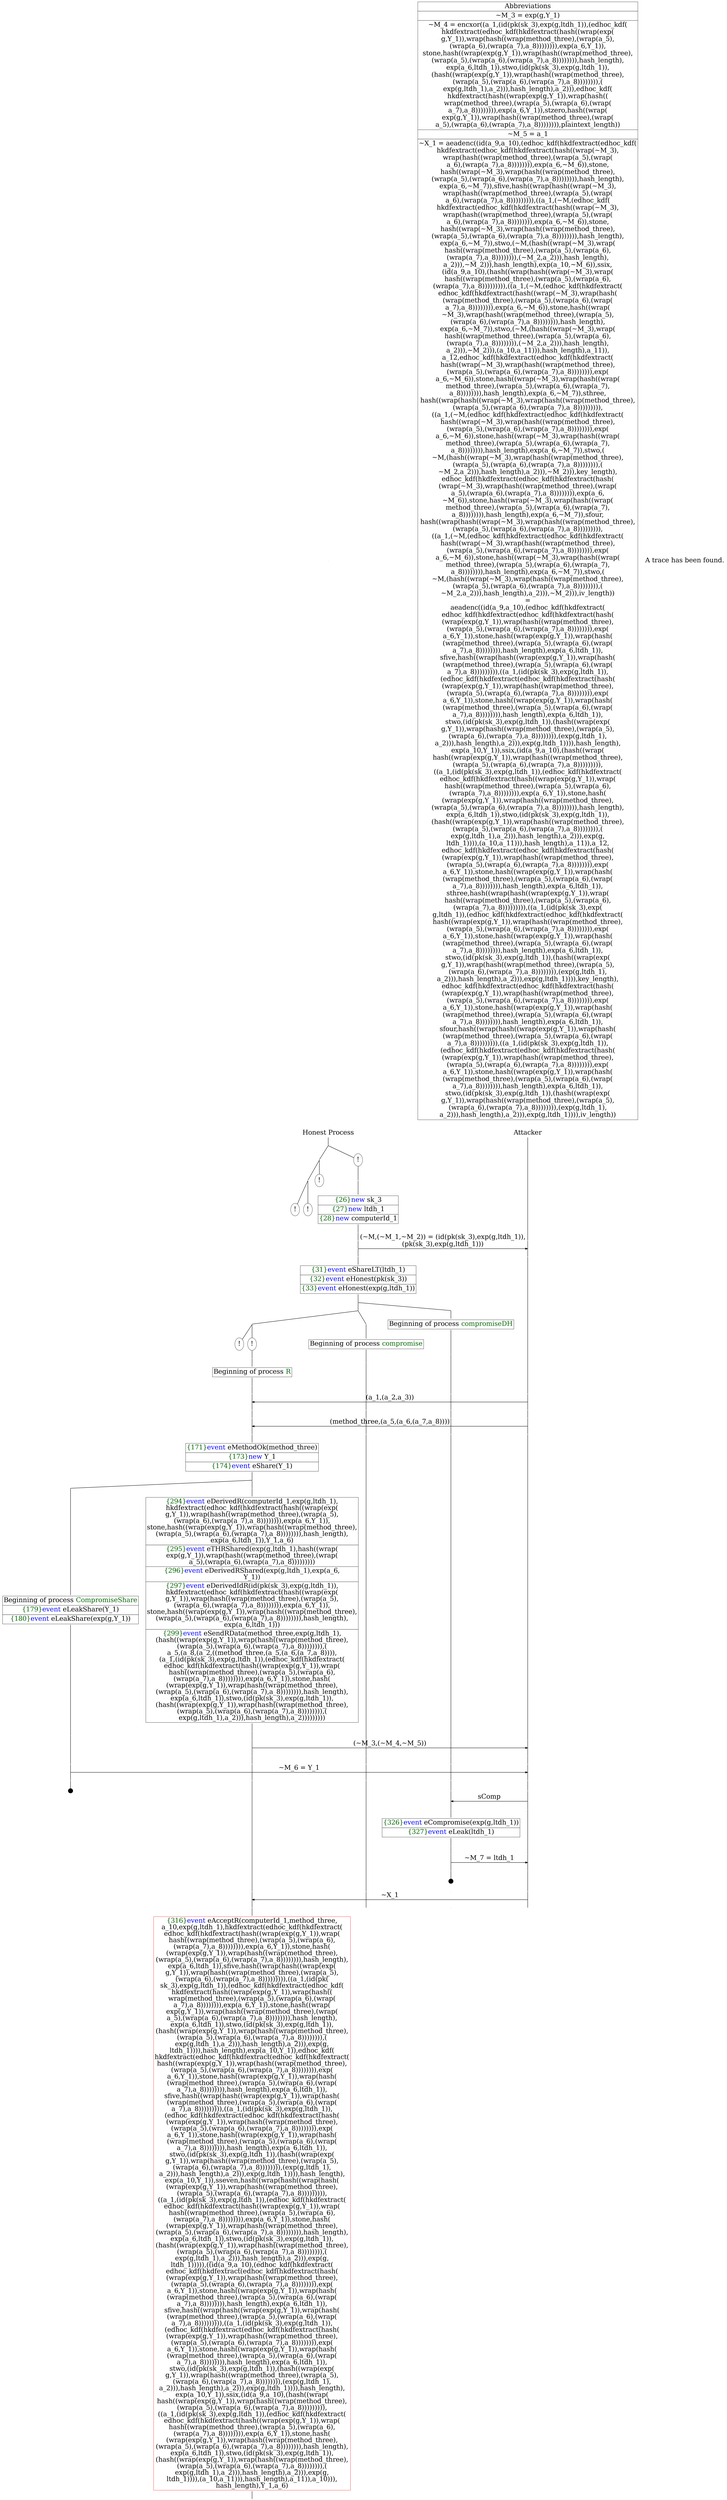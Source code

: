 digraph {
graph [ordering = out]
edge [arrowhead = none, penwidth = 1.6, fontsize = 30]
node [shape = point, width = 0, height = 0, fontsize = 30]
Trace<br/>
[label = <A trace has been found.<br/>
>, shape = plaintext]
P0__0 [label = "Honest Process", shape = plaintext]
P__0 [label = "Attacker", shape = plaintext]
Trace -> P0__0 [label = "", style = invisible, weight = 100]{rank = same; P0__0 P__0}
P0__0 -> P0__1 [label = <>, weight = 100]
/*RPar */
P0__1 -> P0_1__1 [label = <>]
P0__1 -> P0_0__1 [label = <>]
P0__1 [label = "", fixedsize = false, width = 0, height = 0, shape = none]
{rank = same; P0_0__1 P0_1__1}
P0_0__1 [label = "!", shape = ellipse]
P0_0_0__1 [label = "", fixedsize = false, width = 0, height = 0, shape = none]
P0_0__1 -> P0_0_0__1 [label = <>, weight = 100]
P0_0_0__1 -> P0_0_0__2 [label = <>, weight = 100]
P0_0_0__2 [shape = plaintext, label = <<TABLE BORDER="0" CELLBORDER="1" CELLSPACING="0" CELLPADDING="4"> <TR><TD><FONT COLOR="darkgreen">{26}</FONT><FONT COLOR="blue">new </FONT>sk_3</TD></TR><TR><TD><FONT COLOR="darkgreen">{27}</FONT><FONT COLOR="blue">new </FONT>ltdh_1</TD></TR><TR><TD><FONT COLOR="darkgreen">{28}</FONT><FONT COLOR="blue">new </FONT>computerId_1</TD></TR></TABLE>>]
P0_0_0__2 -> P0_0_0__3 [label = <>, weight = 100]
P0_0_0__3 -> P0_0_0__4 [label = <>, weight = 100]
P__0 -> P__1 [label = <>, weight = 100]
{rank = same; P__1 P0_0_0__4}
P0_0_0__4 -> P0_0_0__5 [label = <>, weight = 100]
P__1 -> P__2 [label = <>, weight = 100]
{rank = same; P__2 P0_0_0__5}
P0_0_0__5 -> P__2 [label = <(~M,(~M_1,~M_2)) = (id(pk(sk_3),exp(g,ltdh_1)),<br/>
(pk(sk_3),exp(g,ltdh_1)))>, arrowhead = normal]
P0_0_0__5 -> P0_0_0__6 [label = <>, weight = 100]
P__2 -> P__3 [label = <>, weight = 100]
{rank = same; P__3 P0_0_0__6}
P0_0_0__6 -> P0_0_0__7 [label = <>, weight = 100]
P0_0_0__7 [shape = plaintext, label = <<TABLE BORDER="0" CELLBORDER="1" CELLSPACING="0" CELLPADDING="4"> <TR><TD><FONT COLOR="darkgreen">{31}</FONT><FONT COLOR="blue">event</FONT> eShareLT(ltdh_1)</TD></TR><TR><TD><FONT COLOR="darkgreen">{32}</FONT><FONT COLOR="blue">event</FONT> eHonest(pk(sk_3))</TD></TR><TR><TD><FONT COLOR="darkgreen">{33}</FONT><FONT COLOR="blue">event</FONT> eHonest(exp(g,ltdh_1))</TD></TR></TABLE>>]
P0_0_0__7 -> P0_0_0__8 [label = <>, weight = 100]
/*RPar */
P0_0_0__8 -> P0_0_0_1__8 [label = <>]
P0_0_0__8 -> P0_0_0_0__8 [label = <>]
P0_0_0__8 [label = "", fixedsize = false, width = 0, height = 0, shape = none]
{rank = same; P0_0_0_0__8 P0_0_0_1__8}
P0_0_0_0__8 -> P0_0_0_0__9 [label = <>, weight = 100]
P0_0_0_0__9 [shape = plaintext, label = <<TABLE BORDER="0" CELLBORDER="1" CELLSPACING="0" CELLPADDING="4"> <TR><TD>Beginning of process <FONT COLOR="darkgreen">compromiseDH</FONT></TD></TR></TABLE>>]
P0_0_0_0__9 -> P0_0_0_0__10 [label = <>, weight = 100]
/*RPar */
P0_0_0_1__8 -> P0_0_0_1_1__8 [label = <>]
P0_0_0_1__8 -> P0_0_0_1_0__8 [label = <>]
P0_0_0_1__8 [label = "", fixedsize = false, width = 0, height = 0, shape = none]
{rank = same; P0_0_0_1_0__8 P0_0_0_1_1__8}
P0_0_0_1_0__8 -> P0_0_0_1_0__9 [label = <>, weight = 100]
P0_0_0_1_0__9 [shape = plaintext, label = <<TABLE BORDER="0" CELLBORDER="1" CELLSPACING="0" CELLPADDING="4"> <TR><TD>Beginning of process <FONT COLOR="darkgreen">compromise</FONT></TD></TR></TABLE>>]
P0_0_0_1_0__9 -> P0_0_0_1_0__10 [label = <>, weight = 100]
/*RPar */
P0_0_0_1_1__8 -> P0_0_0_1_1_1__8 [label = <>]
P0_0_0_1_1__8 -> P0_0_0_1_1_0__8 [label = <>]
P0_0_0_1_1__8 [label = "", fixedsize = false, width = 0, height = 0, shape = none]
{rank = same; P0_0_0_1_1_0__8 P0_0_0_1_1_1__8}
P0_0_0_1_1_0__8 [label = "!", shape = ellipse]
P0_0_0_1_1_0_0__8 [label = "", fixedsize = false, width = 0, height = 0, shape = none]
P0_0_0_1_1_0__8 -> P0_0_0_1_1_0_0__8 [label = <>, weight = 100]
P0_0_0_1_1_0_0__8 -> P0_0_0_1_1_0_0__9 [label = <>, weight = 100]
P0_0_0_1_1_0_0__9 [shape = plaintext, label = <<TABLE BORDER="0" CELLBORDER="1" CELLSPACING="0" CELLPADDING="4"> <TR><TD>Beginning of process <FONT COLOR="darkgreen">R</FONT></TD></TR></TABLE>>]
P0_0_0_1_1_0_0__9 -> P0_0_0_1_1_0_0__10 [label = <>, weight = 100]
P0_0_0_1_1_1__8 [label = "!", shape = ellipse]
/*RPar */
P0_1__1 -> P0_1_1__1 [label = <>]
P0_1__1 -> P0_1_0__1 [label = <>]
P0_1__1 [label = "", fixedsize = false, width = 0, height = 0, shape = none]
{rank = same; P0_1_0__1 P0_1_1__1}
P0_1_0__1 [label = "!", shape = ellipse]
/*RPar */
P0_1_1__1 -> P0_1_1_1__1 [label = <>]
P0_1_1__1 -> P0_1_1_0__1 [label = <>]
P0_1_1__1 [label = "", fixedsize = false, width = 0, height = 0, shape = none]
{rank = same; P0_1_1_0__1 P0_1_1_1__1}
P0_1_1_0__1 [label = "!", shape = ellipse]
P0_1_1_1__1 [label = "!", shape = ellipse]
P0_0_0_1_1_0_0__10 -> P0_0_0_1_1_0_0__11 [label = <>, weight = 100]
P0_0_0_1_0__10 -> P0_0_0_1_0__11 [label = <>, weight = 100]
P0_0_0_0__10 -> P0_0_0_0__11 [label = <>, weight = 100]
P__3 -> P__4 [label = <>, weight = 100]
{rank = same; P__4 P0_0_0_0__11 P0_0_0_1_0__11 P0_0_0_1_1_0_0__11}
P0_0_0_1_1_0_0__11 -> P0_0_0_1_1_0_0__12 [label = <>, weight = 100]
P__4 -> P__5 [label = <>, weight = 100]
{rank = same; P__5 P0_0_0_1_1_0_0__12}
P0_0_0_1_1_0_0__12 -> P__5 [label = <(a_1,(a_2,a_3))>, dir = back, arrowhead = normal]
P0_0_0_1_1_0_0__12 -> P0_0_0_1_1_0_0__13 [label = <>, weight = 100]
P0_0_0_1_0__11 -> P0_0_0_1_0__12 [label = <>, weight = 100]
P0_0_0_0__11 -> P0_0_0_0__12 [label = <>, weight = 100]
P__5 -> P__6 [label = <>, weight = 100]
{rank = same; P__6 P0_0_0_0__12 P0_0_0_1_0__12 P0_0_0_1_1_0_0__13}
P0_0_0_1_1_0_0__13 -> P0_0_0_1_1_0_0__14 [label = <>, weight = 100]
P0_0_0_1_0__12 -> P0_0_0_1_0__13 [label = <>, weight = 100]
P0_0_0_0__12 -> P0_0_0_0__13 [label = <>, weight = 100]
P__6 -> P__7 [label = <>, weight = 100]
{rank = same; P__7 P0_0_0_0__13 P0_0_0_1_0__13 P0_0_0_1_1_0_0__14}
P0_0_0_1_1_0_0__14 -> P0_0_0_1_1_0_0__15 [label = <>, weight = 100]
P__7 -> P__8 [label = <>, weight = 100]
{rank = same; P__8 P0_0_0_1_1_0_0__15}
P0_0_0_1_1_0_0__15 -> P__8 [label = <(method_three,(a_5,(a_6,(a_7,a_8))))>, dir = back, arrowhead = normal]
P0_0_0_1_1_0_0__15 -> P0_0_0_1_1_0_0__16 [label = <>, weight = 100]
P0_0_0_1_0__13 -> P0_0_0_1_0__14 [label = <>, weight = 100]
P0_0_0_0__13 -> P0_0_0_0__14 [label = <>, weight = 100]
P__8 -> P__9 [label = <>, weight = 100]
{rank = same; P__9 P0_0_0_0__14 P0_0_0_1_0__14 P0_0_0_1_1_0_0__16}
P0_0_0_1_1_0_0__16 -> P0_0_0_1_1_0_0__17 [label = <>, weight = 100]
P0_0_0_1_1_0_0__17 [shape = plaintext, label = <<TABLE BORDER="0" CELLBORDER="1" CELLSPACING="0" CELLPADDING="4"> <TR><TD><FONT COLOR="darkgreen">{171}</FONT><FONT COLOR="blue">event</FONT> eMethodOk(method_three)</TD></TR><TR><TD><FONT COLOR="darkgreen">{173}</FONT><FONT COLOR="blue">new </FONT>Y_1</TD></TR><TR><TD><FONT COLOR="darkgreen">{174}</FONT><FONT COLOR="blue">event</FONT> eShare(Y_1)</TD></TR></TABLE>>]
P0_0_0_1_1_0_0__17 -> P0_0_0_1_1_0_0__18 [label = <>, weight = 100]
/*RPar */
P0_0_0_1_1_0_0__18 -> P0_0_0_1_1_0_0_1__18 [label = <>]
P0_0_0_1_1_0_0__18 -> P0_0_0_1_1_0_0_0__18 [label = <>]
P0_0_0_1_1_0_0__18 [label = "", fixedsize = false, width = 0, height = 0, shape = none]
{rank = same; P0_0_0_1_1_0_0_0__18 P0_0_0_1_1_0_0_1__18}
P0_0_0_1_1_0_0_0__18 -> P0_0_0_1_1_0_0_0__19 [label = <>, weight = 100]
P0_0_0_1_1_0_0_0__19 [shape = plaintext, label = <<TABLE BORDER="0" CELLBORDER="1" CELLSPACING="0" CELLPADDING="4"> <TR><TD><FONT COLOR="darkgreen">{294}</FONT><FONT COLOR="blue">event</FONT> eDerivedR(computerId_1,exp(g,ltdh_1),<br/>
hkdfextract(edhoc_kdf(hkdfextract(hash((wrap(exp(<br/>
g,Y_1)),wrap(hash((wrap(method_three),(wrap(a_5),<br/>
(wrap(a_6),(wrap(a_7),a_8)))))))),exp(a_6,Y_1)),<br/>
stone,hash((wrap(exp(g,Y_1)),wrap(hash((wrap(method_three),<br/>
(wrap(a_5),(wrap(a_6),(wrap(a_7),a_8)))))))),hash_length),<br/>
exp(a_6,ltdh_1)),Y_1,a_6)</TD></TR><TR><TD><FONT COLOR="darkgreen">{295}</FONT><FONT COLOR="blue">event</FONT> eTHRShared(exp(g,ltdh_1),hash((wrap(<br/>
exp(g,Y_1)),wrap(hash((wrap(method_three),(wrap(<br/>
a_5),(wrap(a_6),(wrap(a_7),a_8)))))))))</TD></TR><TR><TD><FONT COLOR="darkgreen">{296}</FONT><FONT COLOR="blue">event</FONT> eDerivedRShared(exp(g,ltdh_1),exp(a_6,<br/>
Y_1))</TD></TR><TR><TD><FONT COLOR="darkgreen">{297}</FONT><FONT COLOR="blue">event</FONT> eDerivedIdR(id(pk(sk_3),exp(g,ltdh_1)),<br/>
hkdfextract(edhoc_kdf(hkdfextract(hash((wrap(exp(<br/>
g,Y_1)),wrap(hash((wrap(method_three),(wrap(a_5),<br/>
(wrap(a_6),(wrap(a_7),a_8)))))))),exp(a_6,Y_1)),<br/>
stone,hash((wrap(exp(g,Y_1)),wrap(hash((wrap(method_three),<br/>
(wrap(a_5),(wrap(a_6),(wrap(a_7),a_8)))))))),hash_length),<br/>
exp(a_6,ltdh_1)))</TD></TR><TR><TD><FONT COLOR="darkgreen">{299}</FONT><FONT COLOR="blue">event</FONT> eSendRData(method_three,exp(g,ltdh_1),<br/>
(hash((wrap(exp(g,Y_1)),wrap(hash((wrap(method_three),<br/>
(wrap(a_5),(wrap(a_6),(wrap(a_7),a_8)))))))),(<br/>
a_5,(a_8,(a_2,((method_three,(a_5,(a_6,(a_7,a_8)))),<br/>
(a_1,(id(pk(sk_3),exp(g,ltdh_1)),(edhoc_kdf(hkdfextract(<br/>
edhoc_kdf(hkdfextract(hash((wrap(exp(g,Y_1)),wrap(<br/>
hash((wrap(method_three),(wrap(a_5),(wrap(a_6),<br/>
(wrap(a_7),a_8)))))))),exp(a_6,Y_1)),stone,hash(<br/>
(wrap(exp(g,Y_1)),wrap(hash((wrap(method_three),<br/>
(wrap(a_5),(wrap(a_6),(wrap(a_7),a_8)))))))),hash_length),<br/>
exp(a_6,ltdh_1)),stwo,(id(pk(sk_3),exp(g,ltdh_1)),<br/>
(hash((wrap(exp(g,Y_1)),wrap(hash((wrap(method_three),<br/>
(wrap(a_5),(wrap(a_6),(wrap(a_7),a_8)))))))),(<br/>
exp(g,ltdh_1),a_2))),hash_length),a_2)))))))))<br/>
</TD></TR></TABLE>>]
P0_0_0_1_1_0_0_0__19 -> P0_0_0_1_1_0_0_0__20 [label = <>, weight = 100]
P0_0_0_1_1_0_0_0__20 -> P0_0_0_1_1_0_0_0__21 [label = <>, weight = 100]
P0_0_0_1_0__14 -> P0_0_0_1_0__15 [label = <>, weight = 100]
P0_0_0_0__14 -> P0_0_0_0__15 [label = <>, weight = 100]
P__9 -> P__10 [label = <>, weight = 100]
{rank = same; P__10 P0_0_0_0__15 P0_0_0_1_0__15 P0_0_0_1_1_0_0_0__21}
P0_0_0_1_1_0_0_0__21 -> P0_0_0_1_1_0_0_0__22 [label = <>, weight = 100]
P__10 -> P__11 [label = <>, weight = 100]
{rank = same; P__11 P0_0_0_1_1_0_0_0__22}
P0_0_0_1_1_0_0_0__22 -> P__11 [label = <(~M_3,(~M_4,~M_5))>, arrowhead = normal]
P0_0_0_1_1_0_0_0__22 -> P0_0_0_1_1_0_0_0__23 [label = <>, weight = 100]
P0_0_0_1_0__15 -> P0_0_0_1_0__16 [label = <>, weight = 100]
P0_0_0_0__15 -> P0_0_0_0__16 [label = <>, weight = 100]
P__11 -> P__12 [label = <>, weight = 100]
{rank = same; P__12 P0_0_0_0__16 P0_0_0_1_0__16 P0_0_0_1_1_0_0_0__23}
P0_0_0_1_1_0_0_1__18 -> P0_0_0_1_1_0_0_1__19 [label = <>, weight = 100]
P0_0_0_1_1_0_0_1__19 [shape = plaintext, label = <<TABLE BORDER="0" CELLBORDER="1" CELLSPACING="0" CELLPADDING="4"> <TR><TD>Beginning of process <FONT COLOR="darkgreen">CompromiseShare</FONT></TD></TR><TR><TD><FONT COLOR="darkgreen">{179}</FONT><FONT COLOR="blue">event</FONT> eLeakShare(Y_1)</TD></TR><TR><TD><FONT COLOR="darkgreen">{180}</FONT><FONT COLOR="blue">event</FONT> eLeakShare(exp(g,Y_1))</TD></TR></TABLE>>]
P0_0_0_1_1_0_0_1__19 -> P0_0_0_1_1_0_0_1__20 [label = <>, weight = 100]
P0_0_0_1_1_0_0_1__20 -> P0_0_0_1_1_0_0_1__21 [label = <>, weight = 100]
P0_0_0_1_1_0_0_0__23 -> P0_0_0_1_1_0_0_0__24 [label = <>, weight = 100]
P0_0_0_1_0__16 -> P0_0_0_1_0__17 [label = <>, weight = 100]
P0_0_0_0__16 -> P0_0_0_0__17 [label = <>, weight = 100]
P__12 -> P__13 [label = <>, weight = 100]
{rank = same; P__13 P0_0_0_0__17 P0_0_0_1_0__17 P0_0_0_1_1_0_0_0__24 P0_0_0_1_1_0_0_1__21}
P0_0_0_1_1_0_0_1__21 -> P0_0_0_1_1_0_0_1__22 [label = <>, weight = 100]
P__13 -> P__14 [label = <>, weight = 100]
{rank = same; P__14 P0_0_0_1_1_0_0_1__22}
P0_0_0_1_1_0_0_1__22 -> P__14 [label = <~M_6 = Y_1>, arrowhead = normal]
P0_0_0_1_1_0_0_1__22 -> P0_0_0_1_1_0_0_1__23 [label = <>, weight = 100]
P0_0_0_1_1_0_0_0__24 -> P0_0_0_1_1_0_0_0__25 [label = <>, weight = 100]
P0_0_0_1_0__17 -> P0_0_0_1_0__18 [label = <>, weight = 100]
P0_0_0_0__17 -> P0_0_0_0__18 [label = <>, weight = 100]
P__14 -> P__15 [label = <>, weight = 100]
{rank = same; P__15 P0_0_0_0__18 P0_0_0_1_0__18 P0_0_0_1_1_0_0_0__25 P0_0_0_1_1_0_0_1__23}
P0_0_0_1_1_0_0_1__24 [label = "", width = 0.3, height = 0.3]
P0_0_0_1_1_0_0_1__23 -> P0_0_0_1_1_0_0_1__24 [label = <>, weight = 100]
P0_0_0_0__18 -> P0_0_0_0__19 [label = <>, weight = 100]
P__15 -> P__16 [label = <>, weight = 100]
{rank = same; P__16 P0_0_0_0__19}
P0_0_0_0__19 -> P0_0_0_0__20 [label = <>, weight = 100]
P__16 -> P__17 [label = <>, weight = 100]
{rank = same; P__17 P0_0_0_0__20}
P0_0_0_0__20 -> P__17 [label = <sComp>, dir = back, arrowhead = normal]
P0_0_0_0__20 -> P0_0_0_0__21 [label = <>, weight = 100]
P__17 -> P__18 [label = <>, weight = 100]
{rank = same; P__18 P0_0_0_0__21}
P0_0_0_0__21 -> P0_0_0_0__22 [label = <>, weight = 100]
P0_0_0_0__22 [shape = plaintext, label = <<TABLE BORDER="0" CELLBORDER="1" CELLSPACING="0" CELLPADDING="4"> <TR><TD><FONT COLOR="darkgreen">{326}</FONT><FONT COLOR="blue">event</FONT> eCompromise(exp(g,ltdh_1))</TD></TR><TR><TD><FONT COLOR="darkgreen">{327}</FONT><FONT COLOR="blue">event</FONT> eLeak(ltdh_1)</TD></TR></TABLE>>]
P0_0_0_0__22 -> P0_0_0_0__23 [label = <>, weight = 100]
P0_0_0_0__23 -> P0_0_0_0__24 [label = <>, weight = 100]
P__18 -> P__19 [label = <>, weight = 100]
{rank = same; P__19 P0_0_0_0__24}
P0_0_0_0__24 -> P0_0_0_0__25 [label = <>, weight = 100]
P__19 -> P__20 [label = <>, weight = 100]
{rank = same; P__20 P0_0_0_0__25}
P0_0_0_0__25 -> P__20 [label = <~M_7 = ltdh_1>, arrowhead = normal]
P0_0_0_0__25 -> P0_0_0_0__26 [label = <>, weight = 100]
P__20 -> P__21 [label = <>, weight = 100]
{rank = same; P__21 P0_0_0_0__26}
P0_0_0_0__27 [label = "", width = 0.3, height = 0.3]
P0_0_0_0__26 -> P0_0_0_0__27 [label = <>, weight = 100]
P0_0_0_1_1_0_0_0__25 -> P0_0_0_1_1_0_0_0__26 [label = <>, weight = 100]
P0_0_0_1_0__18 -> P0_0_0_1_0__19 [label = <>, weight = 100]
P0_0_0_0__28 [label = "", style = invisible]
P0_0_0_0__27 -> P0_0_0_0__28 [label = <>, weight = 100, style = invisible]
P__21 -> P__22 [label = <>, weight = 100]
{rank = same; P__22 P0_0_0_0__28 P0_0_0_1_0__19 P0_0_0_1_1_0_0_0__26}
P0_0_0_1_1_0_0_0__26 -> P0_0_0_1_1_0_0_0__27 [label = <>, weight = 100]
P__22 -> P__23 [label = <>, weight = 100]
{rank = same; P__23 P0_0_0_1_1_0_0_0__27}
P0_0_0_1_1_0_0_0__27 -> P__23 [label = <~X_1>, dir = back, arrowhead = normal]
P0_0_0_1_1_0_0_0__27 -> P0_0_0_1_1_0_0_0__28 [label = <>, weight = 100]
P0_0_0_1_0__19 -> P0_0_0_1_0__20 [label = <>, weight = 100]
P0_0_0_0__29 [label = "", style = invisible]
P0_0_0_0__28 -> P0_0_0_0__29 [label = <>, weight = 100, style = invisible]
P__23 -> P__24 [label = <>, weight = 100]
{rank = same; P__24 P0_0_0_0__29 P0_0_0_1_0__20 P0_0_0_1_1_0_0_0__28}
P0_0_0_1_1_0_0_0__28 -> P0_0_0_1_1_0_0_0__29 [label = <>, weight = 100]
P0_0_0_1_1_0_0_0__29 [color = red, shape = plaintext, label = <<TABLE BORDER="0" CELLBORDER="1" CELLSPACING="0" CELLPADDING="4"> <TR><TD><FONT COLOR="darkgreen">{316}</FONT><FONT COLOR="blue">event</FONT> eAcceptR(computerId_1,method_three,<br/>
a_10,exp(g,ltdh_1),hkdfextract(edhoc_kdf(hkdfextract(<br/>
edhoc_kdf(hkdfextract(hash((wrap(exp(g,Y_1)),wrap(<br/>
hash((wrap(method_three),(wrap(a_5),(wrap(a_6),<br/>
(wrap(a_7),a_8)))))))),exp(a_6,Y_1)),stone,hash(<br/>
(wrap(exp(g,Y_1)),wrap(hash((wrap(method_three),<br/>
(wrap(a_5),(wrap(a_6),(wrap(a_7),a_8)))))))),hash_length),<br/>
exp(a_6,ltdh_1)),sfive,hash((wrap(hash((wrap(exp(<br/>
g,Y_1)),wrap(hash((wrap(method_three),(wrap(a_5),<br/>
(wrap(a_6),(wrap(a_7),a_8))))))))),((a_1,(id(pk(<br/>
sk_3),exp(g,ltdh_1)),(edhoc_kdf(hkdfextract(edhoc_kdf(<br/>
hkdfextract(hash((wrap(exp(g,Y_1)),wrap(hash((<br/>
wrap(method_three),(wrap(a_5),(wrap(a_6),(wrap(<br/>
a_7),a_8)))))))),exp(a_6,Y_1)),stone,hash((wrap(<br/>
exp(g,Y_1)),wrap(hash((wrap(method_three),(wrap(<br/>
a_5),(wrap(a_6),(wrap(a_7),a_8)))))))),hash_length),<br/>
exp(a_6,ltdh_1)),stwo,(id(pk(sk_3),exp(g,ltdh_1)),<br/>
(hash((wrap(exp(g,Y_1)),wrap(hash((wrap(method_three),<br/>
(wrap(a_5),(wrap(a_6),(wrap(a_7),a_8)))))))),(<br/>
exp(g,ltdh_1),a_2))),hash_length),a_2))),exp(g,<br/>
ltdh_1)))),hash_length),exp(a_10,Y_1)),edhoc_kdf(<br/>
hkdfextract(edhoc_kdf(hkdfextract(edhoc_kdf(hkdfextract(<br/>
hash((wrap(exp(g,Y_1)),wrap(hash((wrap(method_three),<br/>
(wrap(a_5),(wrap(a_6),(wrap(a_7),a_8)))))))),exp(<br/>
a_6,Y_1)),stone,hash((wrap(exp(g,Y_1)),wrap(hash(<br/>
(wrap(method_three),(wrap(a_5),(wrap(a_6),(wrap(<br/>
a_7),a_8)))))))),hash_length),exp(a_6,ltdh_1)),<br/>
sfive,hash((wrap(hash((wrap(exp(g,Y_1)),wrap(hash(<br/>
(wrap(method_three),(wrap(a_5),(wrap(a_6),(wrap(<br/>
a_7),a_8))))))))),((a_1,(id(pk(sk_3),exp(g,ltdh_1)),<br/>
(edhoc_kdf(hkdfextract(edhoc_kdf(hkdfextract(hash(<br/>
(wrap(exp(g,Y_1)),wrap(hash((wrap(method_three),<br/>
(wrap(a_5),(wrap(a_6),(wrap(a_7),a_8)))))))),exp(<br/>
a_6,Y_1)),stone,hash((wrap(exp(g,Y_1)),wrap(hash(<br/>
(wrap(method_three),(wrap(a_5),(wrap(a_6),(wrap(<br/>
a_7),a_8)))))))),hash_length),exp(a_6,ltdh_1)),<br/>
stwo,(id(pk(sk_3),exp(g,ltdh_1)),(hash((wrap(exp(<br/>
g,Y_1)),wrap(hash((wrap(method_three),(wrap(a_5),<br/>
(wrap(a_6),(wrap(a_7),a_8)))))))),(exp(g,ltdh_1),<br/>
a_2))),hash_length),a_2))),exp(g,ltdh_1)))),hash_length),<br/>
exp(a_10,Y_1)),sseven,hash((wrap(hash((wrap(hash(<br/>
(wrap(exp(g,Y_1)),wrap(hash((wrap(method_three),<br/>
(wrap(a_5),(wrap(a_6),(wrap(a_7),a_8))))))))),<br/>
((a_1,(id(pk(sk_3),exp(g,ltdh_1)),(edhoc_kdf(hkdfextract(<br/>
edhoc_kdf(hkdfextract(hash((wrap(exp(g,Y_1)),wrap(<br/>
hash((wrap(method_three),(wrap(a_5),(wrap(a_6),<br/>
(wrap(a_7),a_8)))))))),exp(a_6,Y_1)),stone,hash(<br/>
(wrap(exp(g,Y_1)),wrap(hash((wrap(method_three),<br/>
(wrap(a_5),(wrap(a_6),(wrap(a_7),a_8)))))))),hash_length),<br/>
exp(a_6,ltdh_1)),stwo,(id(pk(sk_3),exp(g,ltdh_1)),<br/>
(hash((wrap(exp(g,Y_1)),wrap(hash((wrap(method_three),<br/>
(wrap(a_5),(wrap(a_6),(wrap(a_7),a_8)))))))),(<br/>
exp(g,ltdh_1),a_2))),hash_length),a_2))),exp(g,<br/>
ltdh_1))))),((id(a_9,a_10),(edhoc_kdf(hkdfextract(<br/>
edhoc_kdf(hkdfextract(edhoc_kdf(hkdfextract(hash(<br/>
(wrap(exp(g,Y_1)),wrap(hash((wrap(method_three),<br/>
(wrap(a_5),(wrap(a_6),(wrap(a_7),a_8)))))))),exp(<br/>
a_6,Y_1)),stone,hash((wrap(exp(g,Y_1)),wrap(hash(<br/>
(wrap(method_three),(wrap(a_5),(wrap(a_6),(wrap(<br/>
a_7),a_8)))))))),hash_length),exp(a_6,ltdh_1)),<br/>
sfive,hash((wrap(hash((wrap(exp(g,Y_1)),wrap(hash(<br/>
(wrap(method_three),(wrap(a_5),(wrap(a_6),(wrap(<br/>
a_7),a_8))))))))),((a_1,(id(pk(sk_3),exp(g,ltdh_1)),<br/>
(edhoc_kdf(hkdfextract(edhoc_kdf(hkdfextract(hash(<br/>
(wrap(exp(g,Y_1)),wrap(hash((wrap(method_three),<br/>
(wrap(a_5),(wrap(a_6),(wrap(a_7),a_8)))))))),exp(<br/>
a_6,Y_1)),stone,hash((wrap(exp(g,Y_1)),wrap(hash(<br/>
(wrap(method_three),(wrap(a_5),(wrap(a_6),(wrap(<br/>
a_7),a_8)))))))),hash_length),exp(a_6,ltdh_1)),<br/>
stwo,(id(pk(sk_3),exp(g,ltdh_1)),(hash((wrap(exp(<br/>
g,Y_1)),wrap(hash((wrap(method_three),(wrap(a_5),<br/>
(wrap(a_6),(wrap(a_7),a_8)))))))),(exp(g,ltdh_1),<br/>
a_2))),hash_length),a_2))),exp(g,ltdh_1)))),hash_length),<br/>
exp(a_10,Y_1)),ssix,(id(a_9,a_10),(hash((wrap(<br/>
hash((wrap(exp(g,Y_1)),wrap(hash((wrap(method_three),<br/>
(wrap(a_5),(wrap(a_6),(wrap(a_7),a_8))))))))),<br/>
((a_1,(id(pk(sk_3),exp(g,ltdh_1)),(edhoc_kdf(hkdfextract(<br/>
edhoc_kdf(hkdfextract(hash((wrap(exp(g,Y_1)),wrap(<br/>
hash((wrap(method_three),(wrap(a_5),(wrap(a_6),<br/>
(wrap(a_7),a_8)))))))),exp(a_6,Y_1)),stone,hash(<br/>
(wrap(exp(g,Y_1)),wrap(hash((wrap(method_three),<br/>
(wrap(a_5),(wrap(a_6),(wrap(a_7),a_8)))))))),hash_length),<br/>
exp(a_6,ltdh_1)),stwo,(id(pk(sk_3),exp(g,ltdh_1)),<br/>
(hash((wrap(exp(g,Y_1)),wrap(hash((wrap(method_three),<br/>
(wrap(a_5),(wrap(a_6),(wrap(a_7),a_8)))))))),(<br/>
exp(g,ltdh_1),a_2))),hash_length),a_2))),exp(g,<br/>
ltdh_1)))),(a_10,a_11))),hash_length),a_11)),a_10))),<br/>
hash_length),Y_1,a_6)</TD></TR></TABLE>>]
P0_0_0_1_1_0_0_0__29 -> P0_0_0_1_1_0_0_0__30 [label = <>, weight = 100]
Abbrev [shape = plaintext, label = <<TABLE BORDER="0" CELLBORDER="1" CELLSPACING="0" CELLPADDING="4"><TR> <TD> Abbreviations </TD></TR><TR><TD>~M_3 = exp(g,Y_1)</TD></TR><TR><TD>~M_4 = encxor((a_1,(id(pk(sk_3),exp(g,ltdh_1)),(edhoc_kdf(<br/>
hkdfextract(edhoc_kdf(hkdfextract(hash((wrap(exp(<br/>
g,Y_1)),wrap(hash((wrap(method_three),(wrap(a_5),<br/>
(wrap(a_6),(wrap(a_7),a_8)))))))),exp(a_6,Y_1)),<br/>
stone,hash((wrap(exp(g,Y_1)),wrap(hash((wrap(method_three),<br/>
(wrap(a_5),(wrap(a_6),(wrap(a_7),a_8)))))))),hash_length),<br/>
exp(a_6,ltdh_1)),stwo,(id(pk(sk_3),exp(g,ltdh_1)),<br/>
(hash((wrap(exp(g,Y_1)),wrap(hash((wrap(method_three),<br/>
(wrap(a_5),(wrap(a_6),(wrap(a_7),a_8)))))))),(<br/>
exp(g,ltdh_1),a_2))),hash_length),a_2))),edhoc_kdf(<br/>
hkdfextract(hash((wrap(exp(g,Y_1)),wrap(hash((<br/>
wrap(method_three),(wrap(a_5),(wrap(a_6),(wrap(<br/>
a_7),a_8)))))))),exp(a_6,Y_1)),stzero,hash((wrap(<br/>
exp(g,Y_1)),wrap(hash((wrap(method_three),(wrap(<br/>
a_5),(wrap(a_6),(wrap(a_7),a_8)))))))),plaintext_length))</TD></TR><TR><TD>~M_5 = a_1</TD></TR><TR><TD>~X_1 = aeadenc((id(a_9,a_10),(edhoc_kdf(hkdfextract(edhoc_kdf(<br/>
hkdfextract(edhoc_kdf(hkdfextract(hash((wrap(~M_3),<br/>
wrap(hash((wrap(method_three),(wrap(a_5),(wrap(<br/>
a_6),(wrap(a_7),a_8)))))))),exp(a_6,~M_6)),stone,<br/>
hash((wrap(~M_3),wrap(hash((wrap(method_three),<br/>
(wrap(a_5),(wrap(a_6),(wrap(a_7),a_8)))))))),hash_length),<br/>
exp(a_6,~M_7)),sfive,hash((wrap(hash((wrap(~M_3),<br/>
wrap(hash((wrap(method_three),(wrap(a_5),(wrap(<br/>
a_6),(wrap(a_7),a_8))))))))),((a_1,(~M,(edhoc_kdf(<br/>
hkdfextract(edhoc_kdf(hkdfextract(hash((wrap(~M_3),<br/>
wrap(hash((wrap(method_three),(wrap(a_5),(wrap(<br/>
a_6),(wrap(a_7),a_8)))))))),exp(a_6,~M_6)),stone,<br/>
hash((wrap(~M_3),wrap(hash((wrap(method_three),<br/>
(wrap(a_5),(wrap(a_6),(wrap(a_7),a_8)))))))),hash_length),<br/>
exp(a_6,~M_7)),stwo,(~M,(hash((wrap(~M_3),wrap(<br/>
hash((wrap(method_three),(wrap(a_5),(wrap(a_6),<br/>
(wrap(a_7),a_8)))))))),(~M_2,a_2))),hash_length),<br/>
a_2))),~M_2))),hash_length),exp(a_10,~M_6)),ssix,<br/>
(id(a_9,a_10),(hash((wrap(hash((wrap(~M_3),wrap(<br/>
hash((wrap(method_three),(wrap(a_5),(wrap(a_6),<br/>
(wrap(a_7),a_8))))))))),((a_1,(~M,(edhoc_kdf(hkdfextract(<br/>
edhoc_kdf(hkdfextract(hash((wrap(~M_3),wrap(hash(<br/>
(wrap(method_three),(wrap(a_5),(wrap(a_6),(wrap(<br/>
a_7),a_8)))))))),exp(a_6,~M_6)),stone,hash((wrap(<br/>
~M_3),wrap(hash((wrap(method_three),(wrap(a_5),<br/>
(wrap(a_6),(wrap(a_7),a_8)))))))),hash_length),<br/>
exp(a_6,~M_7)),stwo,(~M,(hash((wrap(~M_3),wrap(<br/>
hash((wrap(method_three),(wrap(a_5),(wrap(a_6),<br/>
(wrap(a_7),a_8)))))))),(~M_2,a_2))),hash_length),<br/>
a_2))),~M_2))),(a_10,a_11))),hash_length),a_11)),<br/>
a_12,edhoc_kdf(hkdfextract(edhoc_kdf(hkdfextract(<br/>
hash((wrap(~M_3),wrap(hash((wrap(method_three),<br/>
(wrap(a_5),(wrap(a_6),(wrap(a_7),a_8)))))))),exp(<br/>
a_6,~M_6)),stone,hash((wrap(~M_3),wrap(hash((wrap(<br/>
method_three),(wrap(a_5),(wrap(a_6),(wrap(a_7),<br/>
a_8)))))))),hash_length),exp(a_6,~M_7)),sthree,<br/>
hash((wrap(hash((wrap(~M_3),wrap(hash((wrap(method_three),<br/>
(wrap(a_5),(wrap(a_6),(wrap(a_7),a_8))))))))),<br/>
((a_1,(~M,(edhoc_kdf(hkdfextract(edhoc_kdf(hkdfextract(<br/>
hash((wrap(~M_3),wrap(hash((wrap(method_three),<br/>
(wrap(a_5),(wrap(a_6),(wrap(a_7),a_8)))))))),exp(<br/>
a_6,~M_6)),stone,hash((wrap(~M_3),wrap(hash((wrap(<br/>
method_three),(wrap(a_5),(wrap(a_6),(wrap(a_7),<br/>
a_8)))))))),hash_length),exp(a_6,~M_7)),stwo,(<br/>
~M,(hash((wrap(~M_3),wrap(hash((wrap(method_three),<br/>
(wrap(a_5),(wrap(a_6),(wrap(a_7),a_8)))))))),(<br/>
~M_2,a_2))),hash_length),a_2))),~M_2))),key_length),<br/>
edhoc_kdf(hkdfextract(edhoc_kdf(hkdfextract(hash(<br/>
(wrap(~M_3),wrap(hash((wrap(method_three),(wrap(<br/>
a_5),(wrap(a_6),(wrap(a_7),a_8)))))))),exp(a_6,<br/>
~M_6)),stone,hash((wrap(~M_3),wrap(hash((wrap(<br/>
method_three),(wrap(a_5),(wrap(a_6),(wrap(a_7),<br/>
a_8)))))))),hash_length),exp(a_6,~M_7)),sfour,<br/>
hash((wrap(hash((wrap(~M_3),wrap(hash((wrap(method_three),<br/>
(wrap(a_5),(wrap(a_6),(wrap(a_7),a_8))))))))),<br/>
((a_1,(~M,(edhoc_kdf(hkdfextract(edhoc_kdf(hkdfextract(<br/>
hash((wrap(~M_3),wrap(hash((wrap(method_three),<br/>
(wrap(a_5),(wrap(a_6),(wrap(a_7),a_8)))))))),exp(<br/>
a_6,~M_6)),stone,hash((wrap(~M_3),wrap(hash((wrap(<br/>
method_three),(wrap(a_5),(wrap(a_6),(wrap(a_7),<br/>
a_8)))))))),hash_length),exp(a_6,~M_7)),stwo,(<br/>
~M,(hash((wrap(~M_3),wrap(hash((wrap(method_three),<br/>
(wrap(a_5),(wrap(a_6),(wrap(a_7),a_8)))))))),(<br/>
~M_2,a_2))),hash_length),a_2))),~M_2))),iv_length))<br/>
=<br/>
aeadenc((id(a_9,a_10),(edhoc_kdf(hkdfextract(<br/>
edhoc_kdf(hkdfextract(edhoc_kdf(hkdfextract(hash(<br/>
(wrap(exp(g,Y_1)),wrap(hash((wrap(method_three),<br/>
(wrap(a_5),(wrap(a_6),(wrap(a_7),a_8)))))))),exp(<br/>
a_6,Y_1)),stone,hash((wrap(exp(g,Y_1)),wrap(hash(<br/>
(wrap(method_three),(wrap(a_5),(wrap(a_6),(wrap(<br/>
a_7),a_8)))))))),hash_length),exp(a_6,ltdh_1)),<br/>
sfive,hash((wrap(hash((wrap(exp(g,Y_1)),wrap(hash(<br/>
(wrap(method_three),(wrap(a_5),(wrap(a_6),(wrap(<br/>
a_7),a_8))))))))),((a_1,(id(pk(sk_3),exp(g,ltdh_1)),<br/>
(edhoc_kdf(hkdfextract(edhoc_kdf(hkdfextract(hash(<br/>
(wrap(exp(g,Y_1)),wrap(hash((wrap(method_three),<br/>
(wrap(a_5),(wrap(a_6),(wrap(a_7),a_8)))))))),exp(<br/>
a_6,Y_1)),stone,hash((wrap(exp(g,Y_1)),wrap(hash(<br/>
(wrap(method_three),(wrap(a_5),(wrap(a_6),(wrap(<br/>
a_7),a_8)))))))),hash_length),exp(a_6,ltdh_1)),<br/>
stwo,(id(pk(sk_3),exp(g,ltdh_1)),(hash((wrap(exp(<br/>
g,Y_1)),wrap(hash((wrap(method_three),(wrap(a_5),<br/>
(wrap(a_6),(wrap(a_7),a_8)))))))),(exp(g,ltdh_1),<br/>
a_2))),hash_length),a_2))),exp(g,ltdh_1)))),hash_length),<br/>
exp(a_10,Y_1)),ssix,(id(a_9,a_10),(hash((wrap(<br/>
hash((wrap(exp(g,Y_1)),wrap(hash((wrap(method_three),<br/>
(wrap(a_5),(wrap(a_6),(wrap(a_7),a_8))))))))),<br/>
((a_1,(id(pk(sk_3),exp(g,ltdh_1)),(edhoc_kdf(hkdfextract(<br/>
edhoc_kdf(hkdfextract(hash((wrap(exp(g,Y_1)),wrap(<br/>
hash((wrap(method_three),(wrap(a_5),(wrap(a_6),<br/>
(wrap(a_7),a_8)))))))),exp(a_6,Y_1)),stone,hash(<br/>
(wrap(exp(g,Y_1)),wrap(hash((wrap(method_three),<br/>
(wrap(a_5),(wrap(a_6),(wrap(a_7),a_8)))))))),hash_length),<br/>
exp(a_6,ltdh_1)),stwo,(id(pk(sk_3),exp(g,ltdh_1)),<br/>
(hash((wrap(exp(g,Y_1)),wrap(hash((wrap(method_three),<br/>
(wrap(a_5),(wrap(a_6),(wrap(a_7),a_8)))))))),(<br/>
exp(g,ltdh_1),a_2))),hash_length),a_2))),exp(g,<br/>
ltdh_1)))),(a_10,a_11))),hash_length),a_11)),a_12,<br/>
edhoc_kdf(hkdfextract(edhoc_kdf(hkdfextract(hash(<br/>
(wrap(exp(g,Y_1)),wrap(hash((wrap(method_three),<br/>
(wrap(a_5),(wrap(a_6),(wrap(a_7),a_8)))))))),exp(<br/>
a_6,Y_1)),stone,hash((wrap(exp(g,Y_1)),wrap(hash(<br/>
(wrap(method_three),(wrap(a_5),(wrap(a_6),(wrap(<br/>
a_7),a_8)))))))),hash_length),exp(a_6,ltdh_1)),<br/>
sthree,hash((wrap(hash((wrap(exp(g,Y_1)),wrap(<br/>
hash((wrap(method_three),(wrap(a_5),(wrap(a_6),<br/>
(wrap(a_7),a_8))))))))),((a_1,(id(pk(sk_3),exp(<br/>
g,ltdh_1)),(edhoc_kdf(hkdfextract(edhoc_kdf(hkdfextract(<br/>
hash((wrap(exp(g,Y_1)),wrap(hash((wrap(method_three),<br/>
(wrap(a_5),(wrap(a_6),(wrap(a_7),a_8)))))))),exp(<br/>
a_6,Y_1)),stone,hash((wrap(exp(g,Y_1)),wrap(hash(<br/>
(wrap(method_three),(wrap(a_5),(wrap(a_6),(wrap(<br/>
a_7),a_8)))))))),hash_length),exp(a_6,ltdh_1)),<br/>
stwo,(id(pk(sk_3),exp(g,ltdh_1)),(hash((wrap(exp(<br/>
g,Y_1)),wrap(hash((wrap(method_three),(wrap(a_5),<br/>
(wrap(a_6),(wrap(a_7),a_8)))))))),(exp(g,ltdh_1),<br/>
a_2))),hash_length),a_2))),exp(g,ltdh_1)))),key_length),<br/>
edhoc_kdf(hkdfextract(edhoc_kdf(hkdfextract(hash(<br/>
(wrap(exp(g,Y_1)),wrap(hash((wrap(method_three),<br/>
(wrap(a_5),(wrap(a_6),(wrap(a_7),a_8)))))))),exp(<br/>
a_6,Y_1)),stone,hash((wrap(exp(g,Y_1)),wrap(hash(<br/>
(wrap(method_three),(wrap(a_5),(wrap(a_6),(wrap(<br/>
a_7),a_8)))))))),hash_length),exp(a_6,ltdh_1)),<br/>
sfour,hash((wrap(hash((wrap(exp(g,Y_1)),wrap(hash(<br/>
(wrap(method_three),(wrap(a_5),(wrap(a_6),(wrap(<br/>
a_7),a_8))))))))),((a_1,(id(pk(sk_3),exp(g,ltdh_1)),<br/>
(edhoc_kdf(hkdfextract(edhoc_kdf(hkdfextract(hash(<br/>
(wrap(exp(g,Y_1)),wrap(hash((wrap(method_three),<br/>
(wrap(a_5),(wrap(a_6),(wrap(a_7),a_8)))))))),exp(<br/>
a_6,Y_1)),stone,hash((wrap(exp(g,Y_1)),wrap(hash(<br/>
(wrap(method_three),(wrap(a_5),(wrap(a_6),(wrap(<br/>
a_7),a_8)))))))),hash_length),exp(a_6,ltdh_1)),<br/>
stwo,(id(pk(sk_3),exp(g,ltdh_1)),(hash((wrap(exp(<br/>
g,Y_1)),wrap(hash((wrap(method_three),(wrap(a_5),<br/>
(wrap(a_6),(wrap(a_7),a_8)))))))),(exp(g,ltdh_1),<br/>
a_2))),hash_length),a_2))),exp(g,ltdh_1)))),iv_length))</TD></TR></TABLE>>]Abbrev -> P__0 [style = invisible, weight =100]}
